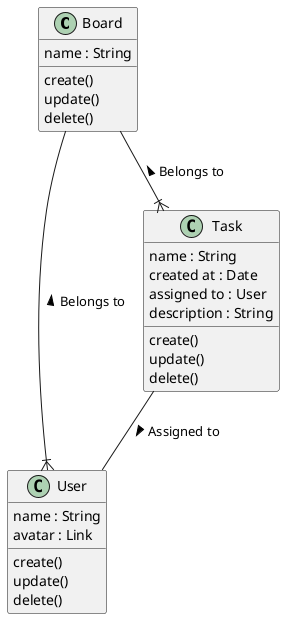 @startuml
'https://plantuml.com/class-diagram


Board --|{ User : Belongs to <
Board --|{ Task : Belongs to <
Task -- User : Assigned to >



class Board {
name : String
create()
update()
delete()
}

class User {
name : String
avatar : Link
create()
update()
delete()
}

class Task {
name : String
created at : Date
assigned to : User
description : String
create()
update()
delete()
}

@enduml